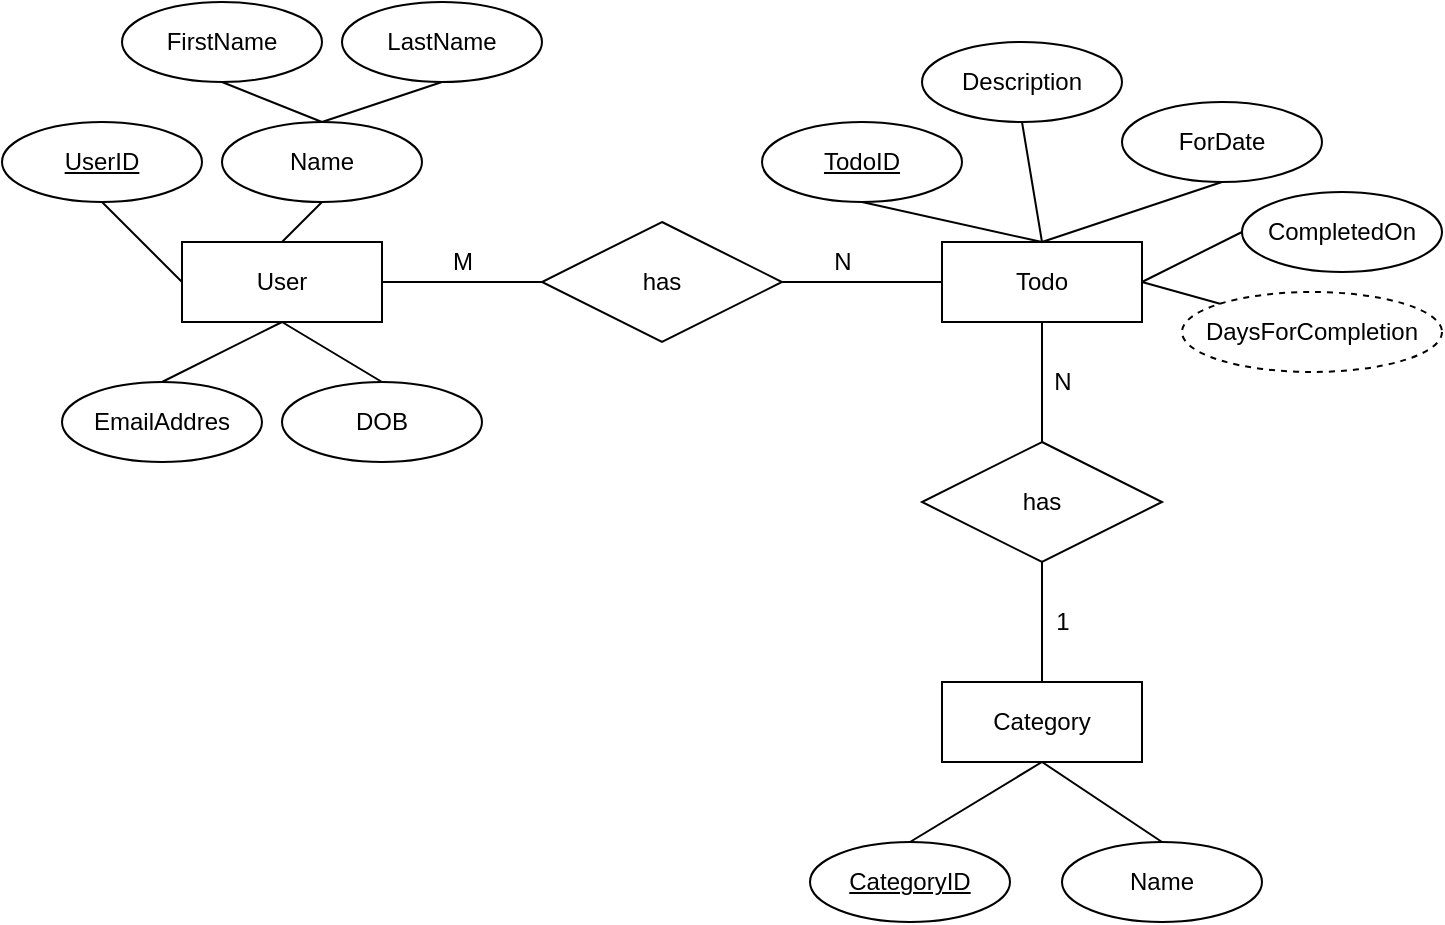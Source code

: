 <mxfile version="14.8.1" type="github">
  <diagram id="cqUyGxBEpbW9cIvkbMbE" name="Page-1">
    <mxGraphModel dx="946" dy="645" grid="1" gridSize="10" guides="1" tooltips="1" connect="1" arrows="1" fold="1" page="1" pageScale="1" pageWidth="827" pageHeight="1169" math="0" shadow="0">
      <root>
        <mxCell id="0" />
        <mxCell id="1" parent="0" />
        <mxCell id="Bxm1Xw2ljUKom5zJj_Zr-1" value="User" style="whiteSpace=wrap;html=1;align=center;" parent="1" vertex="1">
          <mxGeometry x="100" y="160" width="100" height="40" as="geometry" />
        </mxCell>
        <mxCell id="Bxm1Xw2ljUKom5zJj_Zr-2" value="Todo" style="whiteSpace=wrap;html=1;align=center;" parent="1" vertex="1">
          <mxGeometry x="480" y="160" width="100" height="40" as="geometry" />
        </mxCell>
        <mxCell id="Bxm1Xw2ljUKom5zJj_Zr-3" value="Category" style="whiteSpace=wrap;html=1;align=center;" parent="1" vertex="1">
          <mxGeometry x="480" y="380" width="100" height="40" as="geometry" />
        </mxCell>
        <mxCell id="Bxm1Xw2ljUKom5zJj_Zr-4" value="has" style="shape=rhombus;perimeter=rhombusPerimeter;whiteSpace=wrap;html=1;align=center;" parent="1" vertex="1">
          <mxGeometry x="280" y="150" width="120" height="60" as="geometry" />
        </mxCell>
        <mxCell id="Bxm1Xw2ljUKom5zJj_Zr-5" value="has" style="shape=rhombus;perimeter=rhombusPerimeter;whiteSpace=wrap;html=1;align=center;" parent="1" vertex="1">
          <mxGeometry x="470" y="260" width="120" height="60" as="geometry" />
        </mxCell>
        <mxCell id="Bxm1Xw2ljUKom5zJj_Zr-6" value="" style="line;strokeWidth=1;rotatable=0;dashed=0;labelPosition=right;align=left;verticalAlign=middle;spacingTop=0;spacingLeft=6;points=[];portConstraint=eastwest;" parent="1" vertex="1">
          <mxGeometry x="200" y="175" width="80" height="10" as="geometry" />
        </mxCell>
        <mxCell id="Bxm1Xw2ljUKom5zJj_Zr-7" value="" style="line;strokeWidth=1;rotatable=0;dashed=0;labelPosition=right;align=left;verticalAlign=middle;spacingTop=0;spacingLeft=6;points=[];portConstraint=eastwest;" parent="1" vertex="1">
          <mxGeometry x="400" y="175" width="80" height="10" as="geometry" />
        </mxCell>
        <mxCell id="Bxm1Xw2ljUKom5zJj_Zr-10" value="" style="endArrow=none;html=1;entryX=0.5;entryY=1;entryDx=0;entryDy=0;exitX=0.5;exitY=0;exitDx=0;exitDy=0;" parent="1" source="Bxm1Xw2ljUKom5zJj_Zr-5" target="Bxm1Xw2ljUKom5zJj_Zr-2" edge="1">
          <mxGeometry width="50" height="50" relative="1" as="geometry">
            <mxPoint x="510" y="250" as="sourcePoint" />
            <mxPoint x="560" y="200" as="targetPoint" />
          </mxGeometry>
        </mxCell>
        <mxCell id="Bxm1Xw2ljUKom5zJj_Zr-11" value="" style="endArrow=none;html=1;entryX=0.5;entryY=1;entryDx=0;entryDy=0;exitX=0.5;exitY=0;exitDx=0;exitDy=0;" parent="1" source="Bxm1Xw2ljUKom5zJj_Zr-3" target="Bxm1Xw2ljUKom5zJj_Zr-5" edge="1">
          <mxGeometry width="50" height="50" relative="1" as="geometry">
            <mxPoint x="520" y="370" as="sourcePoint" />
            <mxPoint x="570" y="320" as="targetPoint" />
          </mxGeometry>
        </mxCell>
        <mxCell id="Bxm1Xw2ljUKom5zJj_Zr-13" value="EmailAddres" style="ellipse;whiteSpace=wrap;html=1;align=center;" parent="1" vertex="1">
          <mxGeometry x="40" y="230" width="100" height="40" as="geometry" />
        </mxCell>
        <mxCell id="Bxm1Xw2ljUKom5zJj_Zr-14" value="" style="endArrow=none;html=1;entryX=0.5;entryY=1;entryDx=0;entryDy=0;exitX=0;exitY=0.5;exitDx=0;exitDy=0;" parent="1" source="Bxm1Xw2ljUKom5zJj_Zr-1" target="Bxm1Xw2ljUKom5zJj_Zr-26" edge="1">
          <mxGeometry width="50" height="50" relative="1" as="geometry">
            <mxPoint x="90" y="190" as="sourcePoint" />
            <mxPoint x="60" y="150" as="targetPoint" />
          </mxGeometry>
        </mxCell>
        <mxCell id="Bxm1Xw2ljUKom5zJj_Zr-16" value="" style="endArrow=none;html=1;entryX=0.5;entryY=1;entryDx=0;entryDy=0;exitX=0.5;exitY=0;exitDx=0;exitDy=0;" parent="1" source="Bxm1Xw2ljUKom5zJj_Zr-13" target="Bxm1Xw2ljUKom5zJj_Zr-1" edge="1">
          <mxGeometry width="50" height="50" relative="1" as="geometry">
            <mxPoint x="50" y="260" as="sourcePoint" />
            <mxPoint x="100" y="210" as="targetPoint" />
          </mxGeometry>
        </mxCell>
        <mxCell id="Bxm1Xw2ljUKom5zJj_Zr-17" value="Name" style="ellipse;whiteSpace=wrap;html=1;align=center;" parent="1" vertex="1">
          <mxGeometry x="120" y="100" width="100" height="40" as="geometry" />
        </mxCell>
        <mxCell id="Bxm1Xw2ljUKom5zJj_Zr-18" value="FirstName" style="ellipse;whiteSpace=wrap;html=1;align=center;" parent="1" vertex="1">
          <mxGeometry x="70" y="40" width="100" height="40" as="geometry" />
        </mxCell>
        <mxCell id="Bxm1Xw2ljUKom5zJj_Zr-19" value="LastName" style="ellipse;whiteSpace=wrap;html=1;align=center;" parent="1" vertex="1">
          <mxGeometry x="180" y="40" width="100" height="40" as="geometry" />
        </mxCell>
        <mxCell id="Bxm1Xw2ljUKom5zJj_Zr-20" value="" style="endArrow=none;html=1;exitX=0.5;exitY=0;exitDx=0;exitDy=0;entryX=0.5;entryY=1;entryDx=0;entryDy=0;" parent="1" source="Bxm1Xw2ljUKom5zJj_Zr-1" target="Bxm1Xw2ljUKom5zJj_Zr-17" edge="1">
          <mxGeometry width="50" height="50" relative="1" as="geometry">
            <mxPoint x="140" y="180" as="sourcePoint" />
            <mxPoint x="170" y="150" as="targetPoint" />
          </mxGeometry>
        </mxCell>
        <mxCell id="Bxm1Xw2ljUKom5zJj_Zr-21" value="" style="endArrow=none;html=1;exitX=0.5;exitY=0;exitDx=0;exitDy=0;entryX=0.5;entryY=1;entryDx=0;entryDy=0;" parent="1" source="Bxm1Xw2ljUKom5zJj_Zr-17" target="Bxm1Xw2ljUKom5zJj_Zr-18" edge="1">
          <mxGeometry width="50" height="50" relative="1" as="geometry">
            <mxPoint x="80" y="120" as="sourcePoint" />
            <mxPoint x="130" y="70" as="targetPoint" />
          </mxGeometry>
        </mxCell>
        <mxCell id="Bxm1Xw2ljUKom5zJj_Zr-22" value="" style="endArrow=none;html=1;entryX=0.5;entryY=1;entryDx=0;entryDy=0;" parent="1" target="Bxm1Xw2ljUKom5zJj_Zr-19" edge="1">
          <mxGeometry width="50" height="50" relative="1" as="geometry">
            <mxPoint x="170" y="100" as="sourcePoint" />
            <mxPoint x="220" y="100" as="targetPoint" />
          </mxGeometry>
        </mxCell>
        <mxCell id="Bxm1Xw2ljUKom5zJj_Zr-26" value="UserID" style="ellipse;whiteSpace=wrap;html=1;align=center;fontStyle=4;" parent="1" vertex="1">
          <mxGeometry x="10" y="100" width="100" height="40" as="geometry" />
        </mxCell>
        <mxCell id="Bxm1Xw2ljUKom5zJj_Zr-27" value="CategoryID" style="ellipse;whiteSpace=wrap;html=1;align=center;fontStyle=4;" parent="1" vertex="1">
          <mxGeometry x="414" y="460" width="100" height="40" as="geometry" />
        </mxCell>
        <mxCell id="Bxm1Xw2ljUKom5zJj_Zr-28" value="Name" style="ellipse;whiteSpace=wrap;html=1;align=center;" parent="1" vertex="1">
          <mxGeometry x="540" y="460" width="100" height="40" as="geometry" />
        </mxCell>
        <mxCell id="Bxm1Xw2ljUKom5zJj_Zr-29" value="" style="endArrow=none;html=1;entryX=0.5;entryY=1;entryDx=0;entryDy=0;exitX=0.5;exitY=0;exitDx=0;exitDy=0;" parent="1" source="Bxm1Xw2ljUKom5zJj_Zr-27" target="Bxm1Xw2ljUKom5zJj_Zr-3" edge="1">
          <mxGeometry width="50" height="50" relative="1" as="geometry">
            <mxPoint x="420" y="480" as="sourcePoint" />
            <mxPoint x="470" y="430" as="targetPoint" />
          </mxGeometry>
        </mxCell>
        <mxCell id="Bxm1Xw2ljUKom5zJj_Zr-30" value="" style="endArrow=none;html=1;entryX=0.5;entryY=1;entryDx=0;entryDy=0;exitX=0.5;exitY=0;exitDx=0;exitDy=0;" parent="1" source="Bxm1Xw2ljUKom5zJj_Zr-28" target="Bxm1Xw2ljUKom5zJj_Zr-3" edge="1">
          <mxGeometry width="50" height="50" relative="1" as="geometry">
            <mxPoint x="660" y="480" as="sourcePoint" />
            <mxPoint x="710" y="430" as="targetPoint" />
          </mxGeometry>
        </mxCell>
        <mxCell id="Bxm1Xw2ljUKom5zJj_Zr-31" value="TodoID" style="ellipse;whiteSpace=wrap;html=1;align=center;fontStyle=4;" parent="1" vertex="1">
          <mxGeometry x="390" y="100" width="100" height="40" as="geometry" />
        </mxCell>
        <mxCell id="Bxm1Xw2ljUKom5zJj_Zr-32" value="" style="endArrow=none;html=1;entryX=0.5;entryY=1;entryDx=0;entryDy=0;exitX=0.5;exitY=0;exitDx=0;exitDy=0;" parent="1" source="Bxm1Xw2ljUKom5zJj_Zr-2" target="Bxm1Xw2ljUKom5zJj_Zr-31" edge="1">
          <mxGeometry width="50" height="50" relative="1" as="geometry">
            <mxPoint x="430" y="260" as="sourcePoint" />
            <mxPoint x="480" y="210" as="targetPoint" />
          </mxGeometry>
        </mxCell>
        <mxCell id="Bxm1Xw2ljUKom5zJj_Zr-33" value="Description" style="ellipse;whiteSpace=wrap;html=1;align=center;" parent="1" vertex="1">
          <mxGeometry x="470" y="60" width="100" height="40" as="geometry" />
        </mxCell>
        <mxCell id="Bxm1Xw2ljUKom5zJj_Zr-34" value="" style="endArrow=none;html=1;entryX=0.5;entryY=1;entryDx=0;entryDy=0;" parent="1" target="Bxm1Xw2ljUKom5zJj_Zr-33" edge="1">
          <mxGeometry width="50" height="50" relative="1" as="geometry">
            <mxPoint x="530" y="160" as="sourcePoint" />
            <mxPoint x="630" y="110" as="targetPoint" />
          </mxGeometry>
        </mxCell>
        <mxCell id="Bxm1Xw2ljUKom5zJj_Zr-36" value="ForDate" style="ellipse;whiteSpace=wrap;html=1;align=center;" parent="1" vertex="1">
          <mxGeometry x="570" y="90" width="100" height="40" as="geometry" />
        </mxCell>
        <mxCell id="Bxm1Xw2ljUKom5zJj_Zr-37" value="" style="endArrow=none;html=1;entryX=0.5;entryY=1;entryDx=0;entryDy=0;exitX=0.5;exitY=0;exitDx=0;exitDy=0;" parent="1" source="Bxm1Xw2ljUKom5zJj_Zr-2" target="Bxm1Xw2ljUKom5zJj_Zr-36" edge="1">
          <mxGeometry width="50" height="50" relative="1" as="geometry">
            <mxPoint x="590" y="220" as="sourcePoint" />
            <mxPoint x="640" y="170" as="targetPoint" />
          </mxGeometry>
        </mxCell>
        <mxCell id="Bxm1Xw2ljUKom5zJj_Zr-38" value="CompletedOn" style="ellipse;whiteSpace=wrap;html=1;align=center;" parent="1" vertex="1">
          <mxGeometry x="630" y="135" width="100" height="40" as="geometry" />
        </mxCell>
        <mxCell id="Bxm1Xw2ljUKom5zJj_Zr-39" value="" style="endArrow=none;html=1;entryX=0;entryY=0.5;entryDx=0;entryDy=0;exitX=1;exitY=0.5;exitDx=0;exitDy=0;" parent="1" source="Bxm1Xw2ljUKom5zJj_Zr-2" target="Bxm1Xw2ljUKom5zJj_Zr-38" edge="1">
          <mxGeometry width="50" height="50" relative="1" as="geometry">
            <mxPoint x="590" y="240" as="sourcePoint" />
            <mxPoint x="640" y="190" as="targetPoint" />
          </mxGeometry>
        </mxCell>
        <mxCell id="Bxm1Xw2ljUKom5zJj_Zr-40" value="DaysForCompletion" style="ellipse;whiteSpace=wrap;html=1;align=center;dashed=1;" parent="1" vertex="1">
          <mxGeometry x="600" y="185" width="130" height="40" as="geometry" />
        </mxCell>
        <mxCell id="Bxm1Xw2ljUKom5zJj_Zr-41" value="" style="endArrow=none;html=1;entryX=1;entryY=0.5;entryDx=0;entryDy=0;exitX=0;exitY=0;exitDx=0;exitDy=0;" parent="1" source="Bxm1Xw2ljUKom5zJj_Zr-40" target="Bxm1Xw2ljUKom5zJj_Zr-2" edge="1">
          <mxGeometry width="50" height="50" relative="1" as="geometry">
            <mxPoint x="670" y="340" as="sourcePoint" />
            <mxPoint x="720" y="290" as="targetPoint" />
          </mxGeometry>
        </mxCell>
        <mxCell id="Bxm1Xw2ljUKom5zJj_Zr-42" value="M" style="text;html=1;align=center;verticalAlign=middle;resizable=0;points=[];autosize=1;strokeColor=none;" parent="1" vertex="1">
          <mxGeometry x="225" y="160" width="30" height="20" as="geometry" />
        </mxCell>
        <mxCell id="Bxm1Xw2ljUKom5zJj_Zr-43" value="N" style="text;html=1;align=center;verticalAlign=middle;resizable=0;points=[];autosize=1;strokeColor=none;" parent="1" vertex="1">
          <mxGeometry x="420" y="160" width="20" height="20" as="geometry" />
        </mxCell>
        <mxCell id="Bxm1Xw2ljUKom5zJj_Zr-44" value="N" style="text;html=1;align=center;verticalAlign=middle;resizable=0;points=[];autosize=1;strokeColor=none;" parent="1" vertex="1">
          <mxGeometry x="530" y="220" width="20" height="20" as="geometry" />
        </mxCell>
        <mxCell id="Bxm1Xw2ljUKom5zJj_Zr-45" value="1" style="text;html=1;align=center;verticalAlign=middle;resizable=0;points=[];autosize=1;strokeColor=none;" parent="1" vertex="1">
          <mxGeometry x="530" y="340" width="20" height="20" as="geometry" />
        </mxCell>
        <mxCell id="XaByw5-rMX6WUTFhHfbv-1" value="DOB" style="ellipse;whiteSpace=wrap;html=1;align=center;" vertex="1" parent="1">
          <mxGeometry x="150" y="230" width="100" height="40" as="geometry" />
        </mxCell>
        <mxCell id="XaByw5-rMX6WUTFhHfbv-2" value="" style="endArrow=none;html=1;exitX=0.5;exitY=1;exitDx=0;exitDy=0;entryX=0.5;entryY=0;entryDx=0;entryDy=0;" edge="1" parent="1" source="Bxm1Xw2ljUKom5zJj_Zr-1" target="XaByw5-rMX6WUTFhHfbv-1">
          <mxGeometry width="50" height="50" relative="1" as="geometry">
            <mxPoint x="190" y="400" as="sourcePoint" />
            <mxPoint x="240" y="350" as="targetPoint" />
          </mxGeometry>
        </mxCell>
      </root>
    </mxGraphModel>
  </diagram>
</mxfile>
